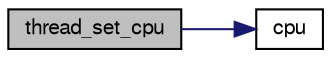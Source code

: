 digraph "thread_set_cpu"
{
 // LATEX_PDF_SIZE
  bgcolor="transparent";
  edge [fontname="FreeSans",fontsize="10",labelfontname="FreeSans",labelfontsize="10"];
  node [fontname="FreeSans",fontsize="10",shape=record];
  rankdir="LR";
  Node1 [label="thread_set_cpu",height=0.2,width=0.4,color="black", fillcolor="grey75", style="filled", fontcolor="black",tooltip="Choose a single core or cpu to run on, under linux systems, to avoid context changes."];
  Node1 -> Node2 [color="midnightblue",fontsize="10",style="solid",fontname="FreeSans"];
  Node2 [label="cpu",height=0.2,width=0.4,color="black",URL="$util_8h.html#aeae5add86d0fc805a539c9ad739543f4",tooltip=" "];
}
